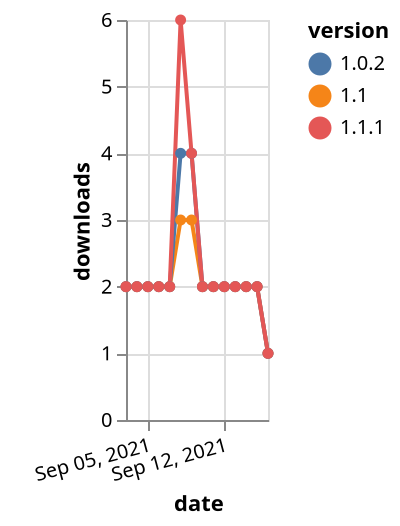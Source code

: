 {"$schema": "https://vega.github.io/schema/vega-lite/v5.json", "description": "A simple bar chart with embedded data.", "data": {"values": [{"date": "2021-09-03", "total": 348, "delta": 2, "version": "1.1"}, {"date": "2021-09-04", "total": 350, "delta": 2, "version": "1.1"}, {"date": "2021-09-05", "total": 352, "delta": 2, "version": "1.1"}, {"date": "2021-09-06", "total": 354, "delta": 2, "version": "1.1"}, {"date": "2021-09-07", "total": 356, "delta": 2, "version": "1.1"}, {"date": "2021-09-08", "total": 359, "delta": 3, "version": "1.1"}, {"date": "2021-09-09", "total": 362, "delta": 3, "version": "1.1"}, {"date": "2021-09-10", "total": 364, "delta": 2, "version": "1.1"}, {"date": "2021-09-11", "total": 366, "delta": 2, "version": "1.1"}, {"date": "2021-09-12", "total": 368, "delta": 2, "version": "1.1"}, {"date": "2021-09-13", "total": 370, "delta": 2, "version": "1.1"}, {"date": "2021-09-14", "total": 372, "delta": 2, "version": "1.1"}, {"date": "2021-09-15", "total": 374, "delta": 2, "version": "1.1"}, {"date": "2021-09-16", "total": 375, "delta": 1, "version": "1.1"}, {"date": "2021-09-03", "total": 411, "delta": 2, "version": "1.0.2"}, {"date": "2021-09-04", "total": 413, "delta": 2, "version": "1.0.2"}, {"date": "2021-09-05", "total": 415, "delta": 2, "version": "1.0.2"}, {"date": "2021-09-06", "total": 417, "delta": 2, "version": "1.0.2"}, {"date": "2021-09-07", "total": 419, "delta": 2, "version": "1.0.2"}, {"date": "2021-09-08", "total": 423, "delta": 4, "version": "1.0.2"}, {"date": "2021-09-09", "total": 427, "delta": 4, "version": "1.0.2"}, {"date": "2021-09-10", "total": 429, "delta": 2, "version": "1.0.2"}, {"date": "2021-09-11", "total": 431, "delta": 2, "version": "1.0.2"}, {"date": "2021-09-12", "total": 433, "delta": 2, "version": "1.0.2"}, {"date": "2021-09-13", "total": 435, "delta": 2, "version": "1.0.2"}, {"date": "2021-09-14", "total": 437, "delta": 2, "version": "1.0.2"}, {"date": "2021-09-15", "total": 439, "delta": 2, "version": "1.0.2"}, {"date": "2021-09-16", "total": 440, "delta": 1, "version": "1.0.2"}, {"date": "2021-09-03", "total": 379, "delta": 2, "version": "1.1.1"}, {"date": "2021-09-04", "total": 381, "delta": 2, "version": "1.1.1"}, {"date": "2021-09-05", "total": 383, "delta": 2, "version": "1.1.1"}, {"date": "2021-09-06", "total": 385, "delta": 2, "version": "1.1.1"}, {"date": "2021-09-07", "total": 387, "delta": 2, "version": "1.1.1"}, {"date": "2021-09-08", "total": 393, "delta": 6, "version": "1.1.1"}, {"date": "2021-09-09", "total": 397, "delta": 4, "version": "1.1.1"}, {"date": "2021-09-10", "total": 399, "delta": 2, "version": "1.1.1"}, {"date": "2021-09-11", "total": 401, "delta": 2, "version": "1.1.1"}, {"date": "2021-09-12", "total": 403, "delta": 2, "version": "1.1.1"}, {"date": "2021-09-13", "total": 405, "delta": 2, "version": "1.1.1"}, {"date": "2021-09-14", "total": 407, "delta": 2, "version": "1.1.1"}, {"date": "2021-09-15", "total": 409, "delta": 2, "version": "1.1.1"}, {"date": "2021-09-16", "total": 410, "delta": 1, "version": "1.1.1"}]}, "width": "container", "mark": {"type": "line", "point": {"filled": true}}, "encoding": {"x": {"field": "date", "type": "temporal", "timeUnit": "yearmonthdate", "title": "date", "axis": {"labelAngle": -15}}, "y": {"field": "delta", "type": "quantitative", "title": "downloads"}, "color": {"field": "version", "type": "nominal"}, "tooltip": {"field": "delta"}}}